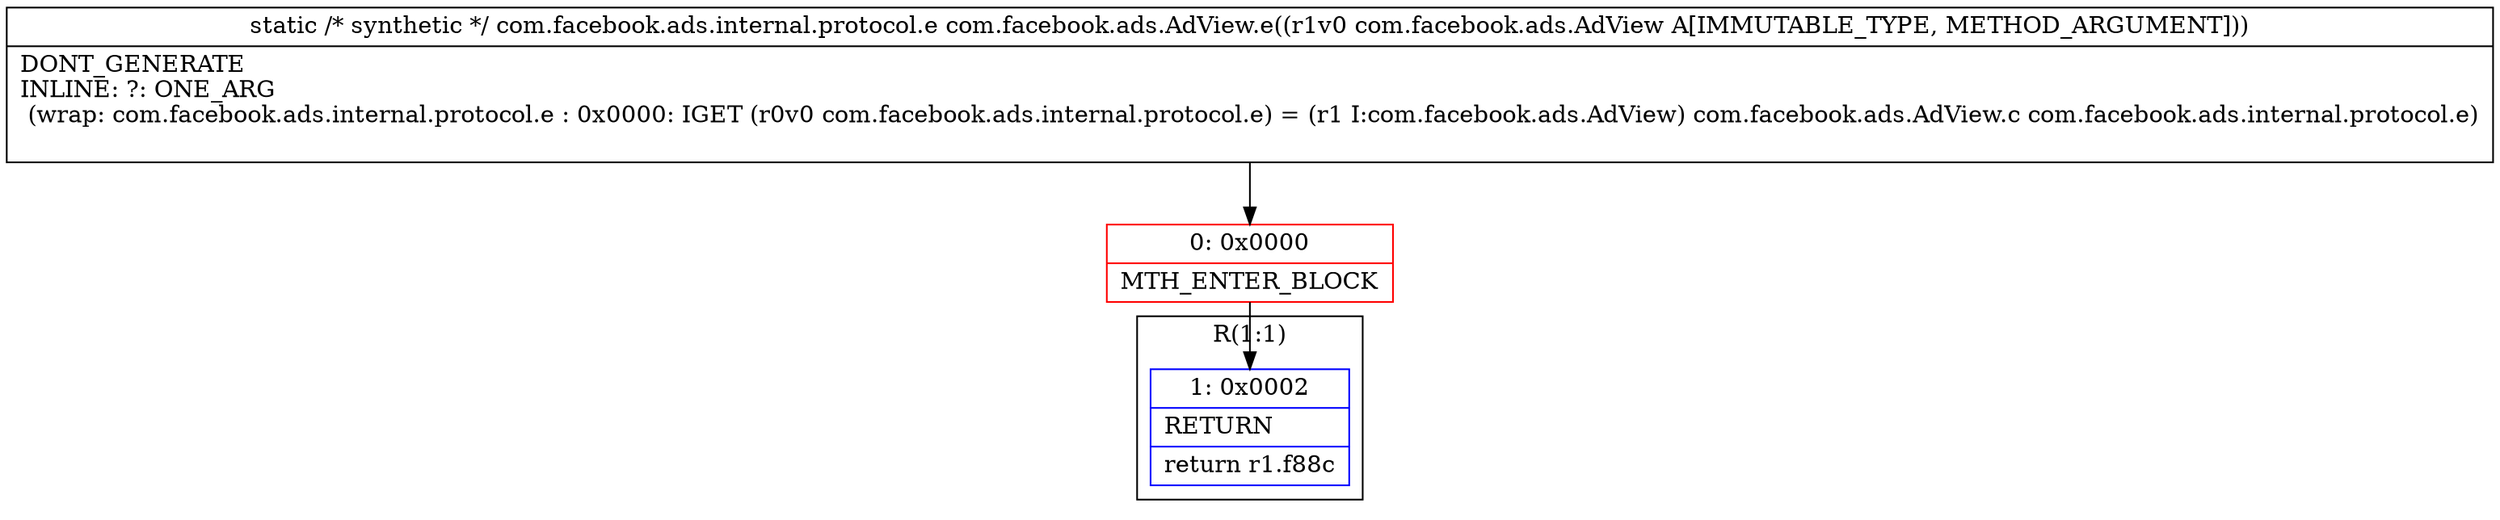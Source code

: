 digraph "CFG forcom.facebook.ads.AdView.e(Lcom\/facebook\/ads\/AdView;)Lcom\/facebook\/ads\/internal\/protocol\/e;" {
subgraph cluster_Region_234331350 {
label = "R(1:1)";
node [shape=record,color=blue];
Node_1 [shape=record,label="{1\:\ 0x0002|RETURN\l|return r1.f88c\l}"];
}
Node_0 [shape=record,color=red,label="{0\:\ 0x0000|MTH_ENTER_BLOCK\l}"];
MethodNode[shape=record,label="{static \/* synthetic *\/ com.facebook.ads.internal.protocol.e com.facebook.ads.AdView.e((r1v0 com.facebook.ads.AdView A[IMMUTABLE_TYPE, METHOD_ARGUMENT]))  | DONT_GENERATE\lINLINE: ?: ONE_ARG  \l  (wrap: com.facebook.ads.internal.protocol.e : 0x0000: IGET  (r0v0 com.facebook.ads.internal.protocol.e) = (r1 I:com.facebook.ads.AdView) com.facebook.ads.AdView.c com.facebook.ads.internal.protocol.e)\l\l}"];
MethodNode -> Node_0;
Node_0 -> Node_1;
}

